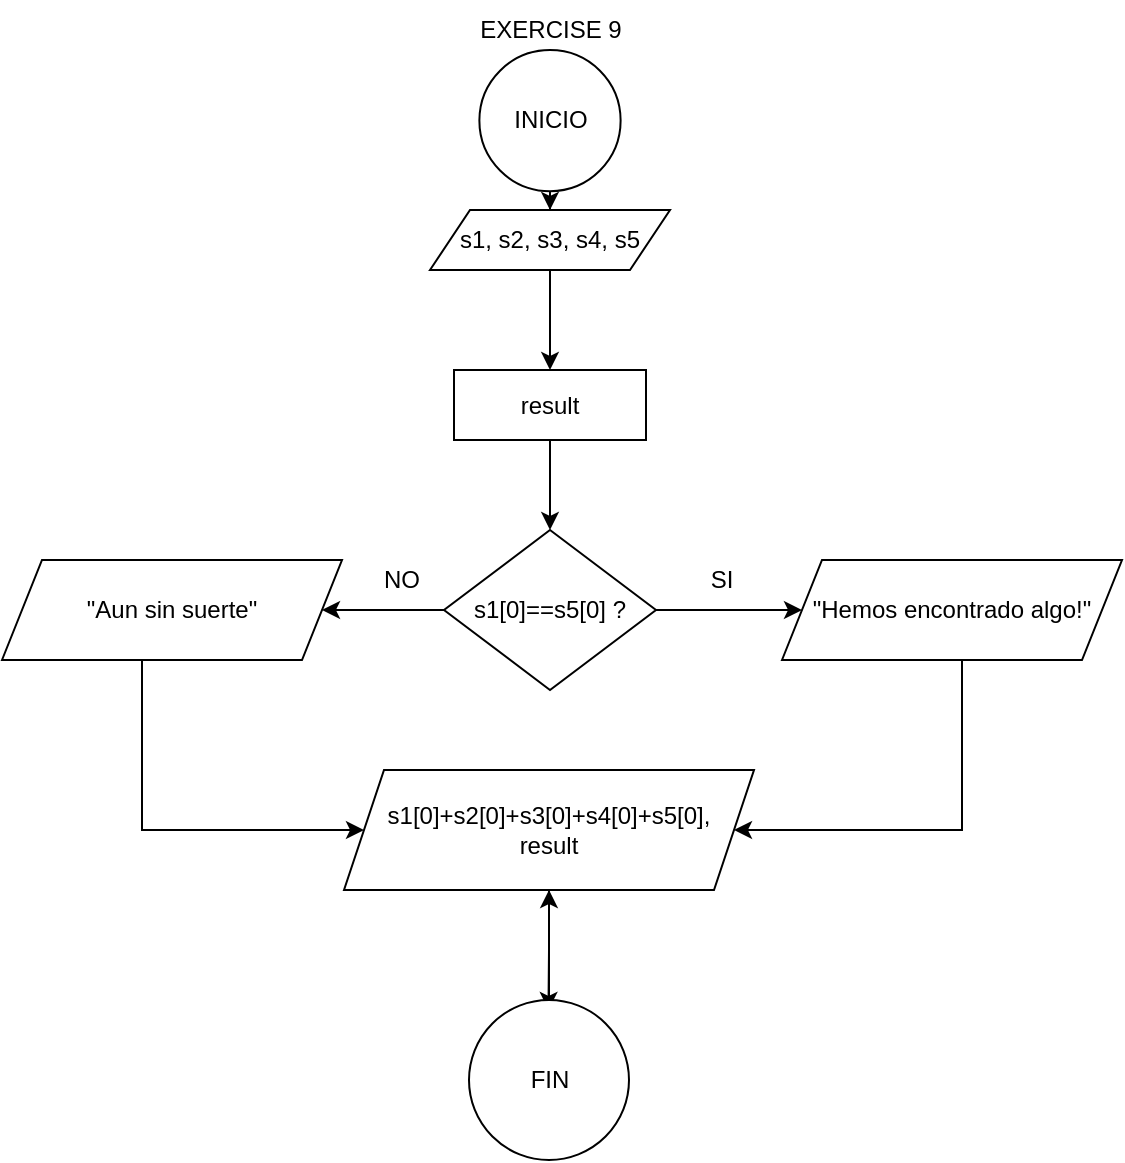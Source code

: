 <mxfile version="24.4.0" type="device">
  <diagram name="EXERCISE-1" id="7WXvErT6jwQCl5LBhXy7">
    <mxGraphModel dx="1035" dy="562" grid="1" gridSize="10" guides="1" tooltips="1" connect="1" arrows="1" fold="1" page="1" pageScale="1" pageWidth="850" pageHeight="1100" math="0" shadow="0">
      <root>
        <mxCell id="0" />
        <mxCell id="1" parent="0" />
        <mxCell id="-hOMn0kYKFU-R9jvK8EN-38" value="EXERCISE 9" style="text;html=1;align=center;verticalAlign=middle;resizable=0;points=[];autosize=1;strokeColor=none;fillColor=none;" parent="1" vertex="1">
          <mxGeometry x="338.5" width="90" height="30" as="geometry" />
        </mxCell>
        <mxCell id="jAzLcmatW34AS9ptDqRP-362" value="" style="edgeStyle=orthogonalEdgeStyle;rounded=0;orthogonalLoop=1;jettySize=auto;html=1;" edge="1" parent="1" source="jAzLcmatW34AS9ptDqRP-380" target="jAzLcmatW34AS9ptDqRP-365">
          <mxGeometry relative="1" as="geometry">
            <mxPoint x="384.0" y="75" as="sourcePoint" />
          </mxGeometry>
        </mxCell>
        <mxCell id="jAzLcmatW34AS9ptDqRP-364" value="" style="edgeStyle=orthogonalEdgeStyle;rounded=0;orthogonalLoop=1;jettySize=auto;html=1;" edge="1" parent="1" source="jAzLcmatW34AS9ptDqRP-365" target="jAzLcmatW34AS9ptDqRP-367">
          <mxGeometry relative="1" as="geometry" />
        </mxCell>
        <mxCell id="jAzLcmatW34AS9ptDqRP-365" value="s1, s2, s3, s4, s5" style="shape=parallelogram;perimeter=parallelogramPerimeter;whiteSpace=wrap;html=1;fixedSize=1;" vertex="1" parent="1">
          <mxGeometry x="324" y="105" width="120" height="30" as="geometry" />
        </mxCell>
        <mxCell id="jAzLcmatW34AS9ptDqRP-366" value="" style="edgeStyle=orthogonalEdgeStyle;rounded=0;orthogonalLoop=1;jettySize=auto;html=1;" edge="1" parent="1" source="jAzLcmatW34AS9ptDqRP-367" target="jAzLcmatW34AS9ptDqRP-370">
          <mxGeometry relative="1" as="geometry" />
        </mxCell>
        <mxCell id="jAzLcmatW34AS9ptDqRP-367" value="result" style="whiteSpace=wrap;html=1;" vertex="1" parent="1">
          <mxGeometry x="336" y="185" width="96" height="35" as="geometry" />
        </mxCell>
        <mxCell id="jAzLcmatW34AS9ptDqRP-368" value="" style="edgeStyle=orthogonalEdgeStyle;rounded=0;orthogonalLoop=1;jettySize=auto;html=1;" edge="1" parent="1" source="jAzLcmatW34AS9ptDqRP-370" target="jAzLcmatW34AS9ptDqRP-372">
          <mxGeometry relative="1" as="geometry" />
        </mxCell>
        <mxCell id="jAzLcmatW34AS9ptDqRP-369" value="" style="edgeStyle=orthogonalEdgeStyle;rounded=0;orthogonalLoop=1;jettySize=auto;html=1;" edge="1" parent="1" source="jAzLcmatW34AS9ptDqRP-370" target="jAzLcmatW34AS9ptDqRP-374">
          <mxGeometry relative="1" as="geometry" />
        </mxCell>
        <mxCell id="jAzLcmatW34AS9ptDqRP-370" value="s1[0]==s5[0] ?" style="rhombus;whiteSpace=wrap;html=1;" vertex="1" parent="1">
          <mxGeometry x="331" y="265" width="106" height="80" as="geometry" />
        </mxCell>
        <mxCell id="jAzLcmatW34AS9ptDqRP-371" value="" style="edgeStyle=orthogonalEdgeStyle;rounded=0;orthogonalLoop=1;jettySize=auto;html=1;entryX=1;entryY=0.5;entryDx=0;entryDy=0;" edge="1" parent="1" source="jAzLcmatW34AS9ptDqRP-372" target="jAzLcmatW34AS9ptDqRP-376">
          <mxGeometry relative="1" as="geometry">
            <mxPoint x="585" y="435" as="targetPoint" />
            <Array as="points">
              <mxPoint x="590" y="415" />
            </Array>
          </mxGeometry>
        </mxCell>
        <mxCell id="jAzLcmatW34AS9ptDqRP-372" value="&quot;Hemos encontrado algo!&quot;" style="shape=parallelogram;perimeter=parallelogramPerimeter;whiteSpace=wrap;html=1;fixedSize=1;" vertex="1" parent="1">
          <mxGeometry x="500" y="280" width="170" height="50" as="geometry" />
        </mxCell>
        <mxCell id="jAzLcmatW34AS9ptDqRP-373" value="" style="edgeStyle=orthogonalEdgeStyle;rounded=0;orthogonalLoop=1;jettySize=auto;html=1;" edge="1" parent="1" source="jAzLcmatW34AS9ptDqRP-374" target="jAzLcmatW34AS9ptDqRP-376">
          <mxGeometry relative="1" as="geometry">
            <mxPoint x="195" y="435" as="targetPoint" />
            <Array as="points">
              <mxPoint x="180" y="415" />
            </Array>
          </mxGeometry>
        </mxCell>
        <mxCell id="jAzLcmatW34AS9ptDqRP-374" value="&quot;Aun sin suerte&quot;" style="shape=parallelogram;perimeter=parallelogramPerimeter;whiteSpace=wrap;html=1;fixedSize=1;" vertex="1" parent="1">
          <mxGeometry x="110" y="280" width="170" height="50" as="geometry" />
        </mxCell>
        <mxCell id="jAzLcmatW34AS9ptDqRP-375" value="" style="edgeStyle=orthogonalEdgeStyle;rounded=0;orthogonalLoop=1;jettySize=auto;html=1;" edge="1" parent="1" source="jAzLcmatW34AS9ptDqRP-376">
          <mxGeometry relative="1" as="geometry">
            <mxPoint x="383.235" y="505" as="targetPoint" />
          </mxGeometry>
        </mxCell>
        <mxCell id="jAzLcmatW34AS9ptDqRP-376" value="&lt;div&gt;s1[0]+s2[0]+s3[0]+s4[0]+s5[0]&lt;span style=&quot;background-color: initial;&quot;&gt;,&lt;/span&gt;&lt;/div&gt;&lt;div&gt;&lt;span style=&quot;background-color: initial;&quot;&gt;result&lt;/span&gt;&lt;/div&gt;" style="shape=parallelogram;perimeter=parallelogramPerimeter;whiteSpace=wrap;html=1;fixedSize=1;" vertex="1" parent="1">
          <mxGeometry x="281" y="385" width="205" height="60" as="geometry" />
        </mxCell>
        <mxCell id="jAzLcmatW34AS9ptDqRP-378" value="SI" style="text;strokeColor=none;align=center;fillColor=none;html=1;verticalAlign=middle;whiteSpace=wrap;rounded=0;" vertex="1" parent="1">
          <mxGeometry x="440" y="275" width="60" height="30" as="geometry" />
        </mxCell>
        <mxCell id="jAzLcmatW34AS9ptDqRP-379" value="NO" style="text;strokeColor=none;align=center;fillColor=none;html=1;verticalAlign=middle;whiteSpace=wrap;rounded=0;" vertex="1" parent="1">
          <mxGeometry x="280" y="275" width="60" height="30" as="geometry" />
        </mxCell>
        <mxCell id="jAzLcmatW34AS9ptDqRP-382" value="" style="edgeStyle=orthogonalEdgeStyle;rounded=0;orthogonalLoop=1;jettySize=auto;html=1;" edge="1" parent="1" target="jAzLcmatW34AS9ptDqRP-380">
          <mxGeometry relative="1" as="geometry">
            <mxPoint x="384.0" y="75" as="sourcePoint" />
            <mxPoint x="384" y="105" as="targetPoint" />
          </mxGeometry>
        </mxCell>
        <mxCell id="jAzLcmatW34AS9ptDqRP-380" value="INICIO" style="ellipse;whiteSpace=wrap;html=1;aspect=fixed;" vertex="1" parent="1">
          <mxGeometry x="348.69" y="25" width="70.62" height="70.62" as="geometry" />
        </mxCell>
        <mxCell id="jAzLcmatW34AS9ptDqRP-384" value="" style="edgeStyle=orthogonalEdgeStyle;rounded=0;orthogonalLoop=1;jettySize=auto;html=1;" edge="1" parent="1" source="jAzLcmatW34AS9ptDqRP-383" target="jAzLcmatW34AS9ptDqRP-376">
          <mxGeometry relative="1" as="geometry" />
        </mxCell>
        <mxCell id="jAzLcmatW34AS9ptDqRP-383" value="FIN" style="ellipse;whiteSpace=wrap;html=1;aspect=fixed;" vertex="1" parent="1">
          <mxGeometry x="343.5" y="500" width="80" height="80" as="geometry" />
        </mxCell>
      </root>
    </mxGraphModel>
  </diagram>
</mxfile>

